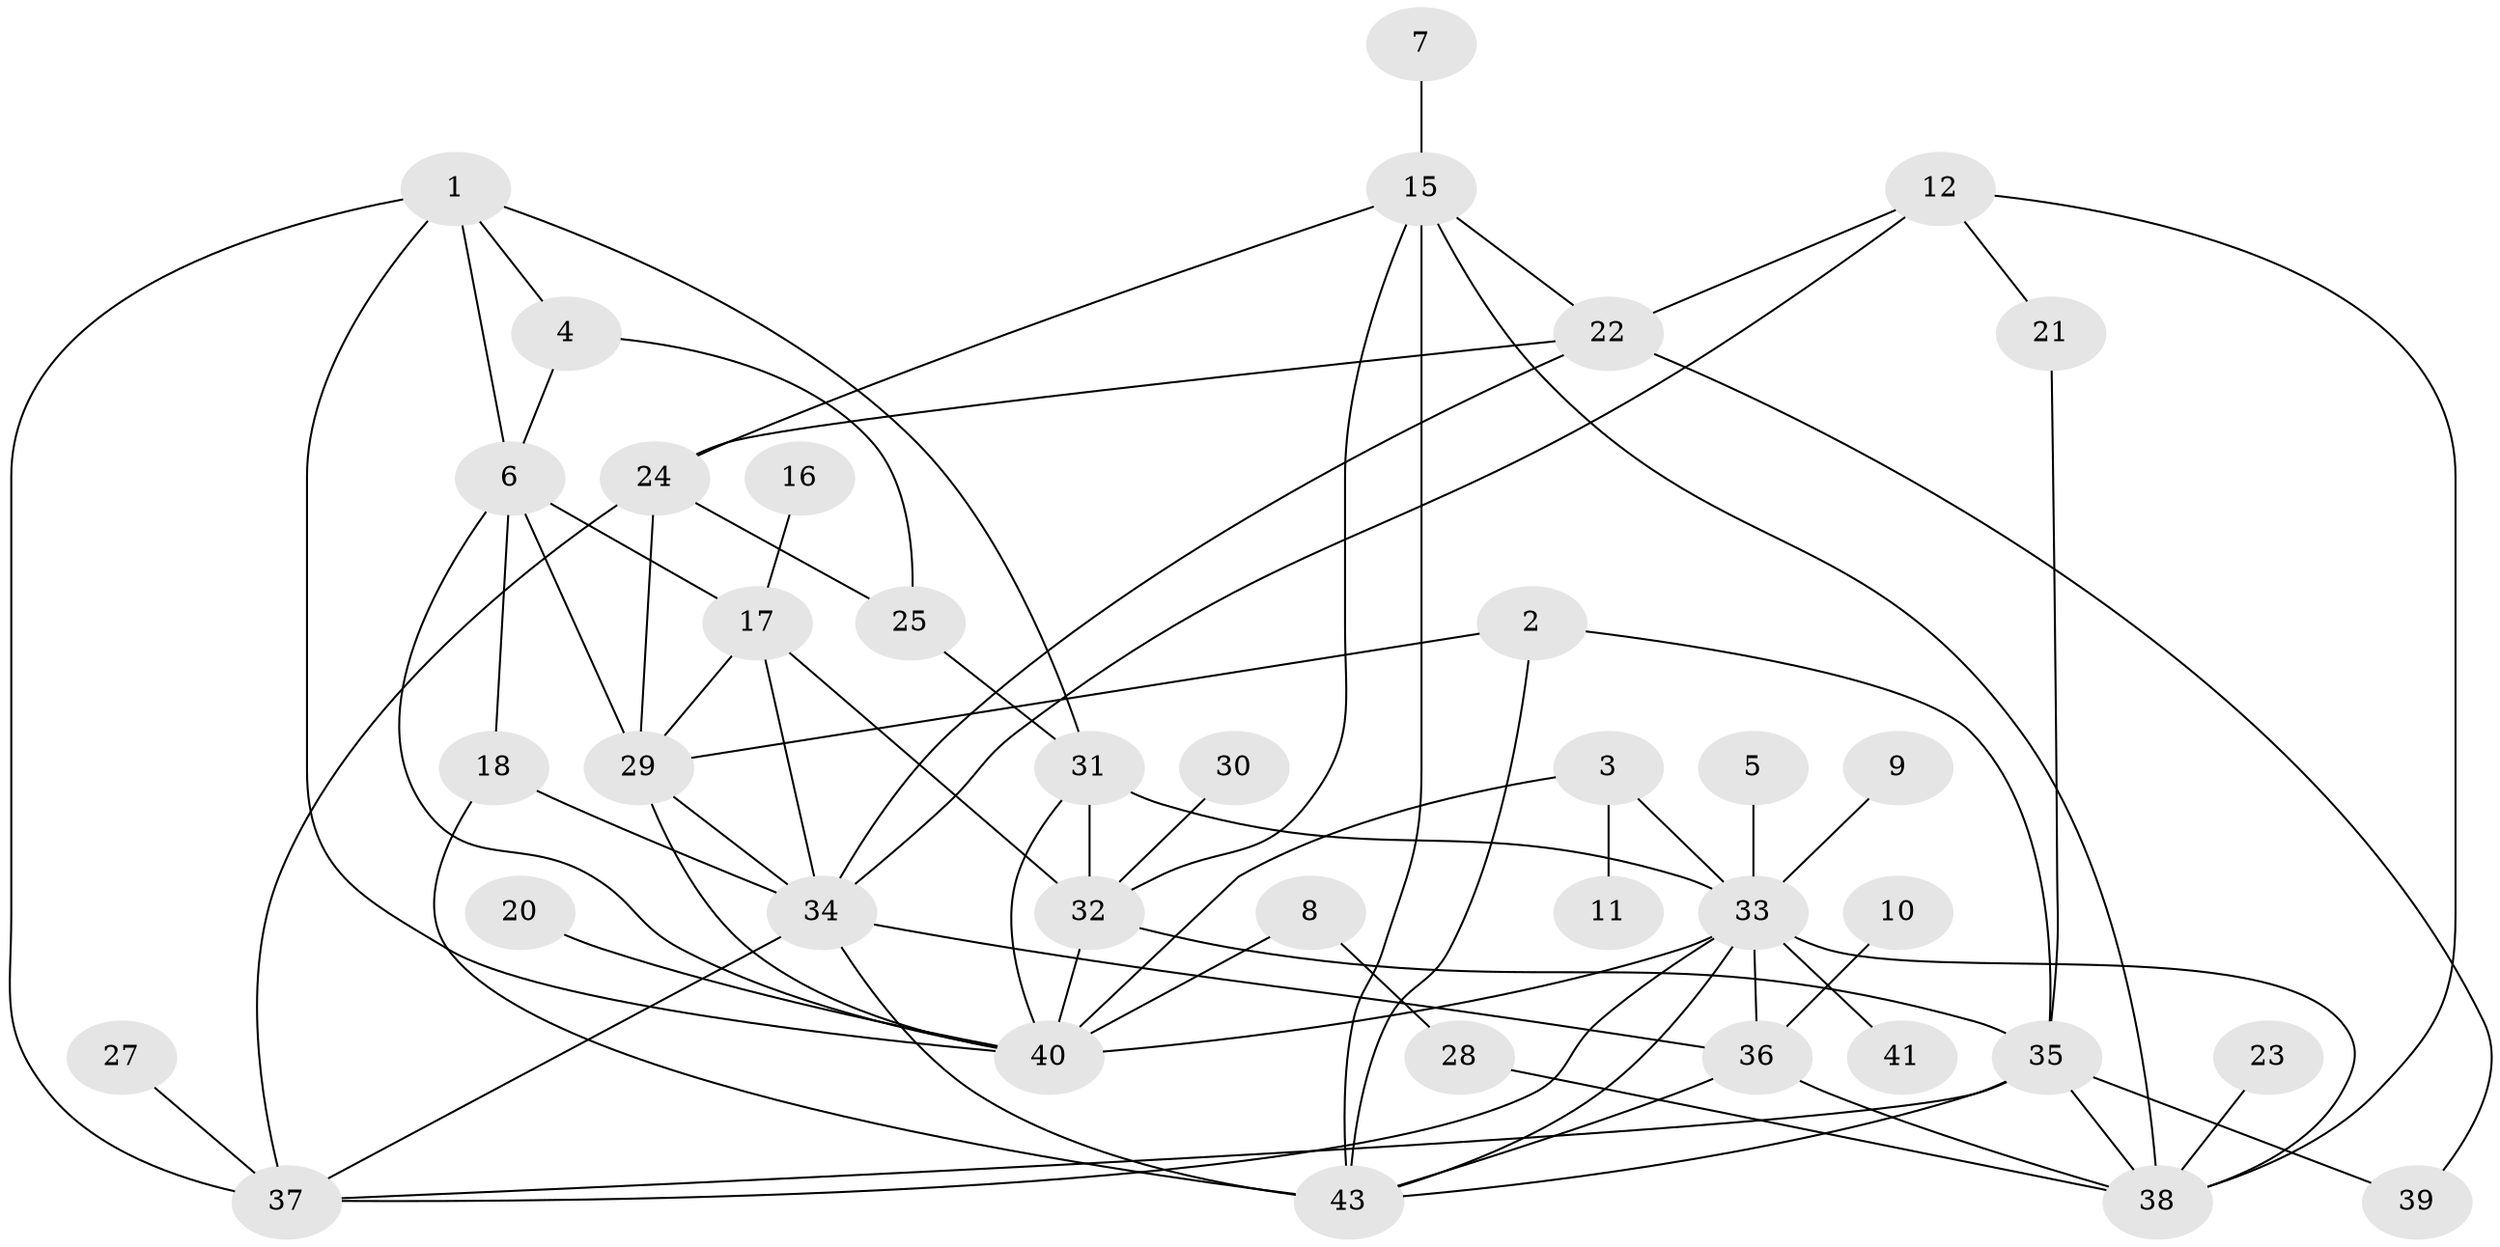 // original degree distribution, {6: 0.023529411764705882, 5: 0.11764705882352941, 3: 0.2235294117647059, 2: 0.2, 4: 0.17647058823529413, 1: 0.18823529411764706, 7: 0.011764705882352941, 0: 0.058823529411764705}
// Generated by graph-tools (version 1.1) at 2025/49/03/09/25 03:49:11]
// undirected, 38 vertices, 73 edges
graph export_dot {
graph [start="1"]
  node [color=gray90,style=filled];
  1;
  2;
  3;
  4;
  5;
  6;
  7;
  8;
  9;
  10;
  11;
  12;
  15;
  16;
  17;
  18;
  20;
  21;
  22;
  23;
  24;
  25;
  27;
  28;
  29;
  30;
  31;
  32;
  33;
  34;
  35;
  36;
  37;
  38;
  39;
  40;
  41;
  43;
  1 -- 4 [weight=1.0];
  1 -- 6 [weight=1.0];
  1 -- 31 [weight=1.0];
  1 -- 37 [weight=1.0];
  1 -- 40 [weight=1.0];
  2 -- 29 [weight=1.0];
  2 -- 35 [weight=1.0];
  2 -- 43 [weight=1.0];
  3 -- 11 [weight=1.0];
  3 -- 33 [weight=1.0];
  3 -- 40 [weight=1.0];
  4 -- 6 [weight=1.0];
  4 -- 25 [weight=1.0];
  5 -- 33 [weight=1.0];
  6 -- 17 [weight=1.0];
  6 -- 18 [weight=1.0];
  6 -- 29 [weight=2.0];
  6 -- 40 [weight=1.0];
  7 -- 15 [weight=1.0];
  8 -- 28 [weight=1.0];
  8 -- 40 [weight=1.0];
  9 -- 33 [weight=1.0];
  10 -- 36 [weight=1.0];
  12 -- 21 [weight=1.0];
  12 -- 22 [weight=1.0];
  12 -- 34 [weight=1.0];
  12 -- 38 [weight=1.0];
  15 -- 22 [weight=1.0];
  15 -- 24 [weight=1.0];
  15 -- 32 [weight=1.0];
  15 -- 38 [weight=1.0];
  15 -- 43 [weight=1.0];
  16 -- 17 [weight=1.0];
  17 -- 29 [weight=1.0];
  17 -- 32 [weight=1.0];
  17 -- 34 [weight=1.0];
  18 -- 34 [weight=1.0];
  18 -- 43 [weight=1.0];
  20 -- 40 [weight=1.0];
  21 -- 35 [weight=1.0];
  22 -- 24 [weight=1.0];
  22 -- 34 [weight=1.0];
  22 -- 39 [weight=1.0];
  23 -- 38 [weight=1.0];
  24 -- 25 [weight=1.0];
  24 -- 29 [weight=1.0];
  24 -- 37 [weight=1.0];
  25 -- 31 [weight=1.0];
  27 -- 37 [weight=1.0];
  28 -- 38 [weight=1.0];
  29 -- 34 [weight=1.0];
  29 -- 40 [weight=1.0];
  30 -- 32 [weight=1.0];
  31 -- 32 [weight=1.0];
  31 -- 33 [weight=1.0];
  31 -- 40 [weight=1.0];
  32 -- 35 [weight=1.0];
  32 -- 40 [weight=2.0];
  33 -- 36 [weight=1.0];
  33 -- 37 [weight=1.0];
  33 -- 38 [weight=1.0];
  33 -- 40 [weight=1.0];
  33 -- 41 [weight=1.0];
  33 -- 43 [weight=1.0];
  34 -- 36 [weight=1.0];
  34 -- 37 [weight=1.0];
  34 -- 43 [weight=1.0];
  35 -- 37 [weight=1.0];
  35 -- 38 [weight=1.0];
  35 -- 39 [weight=1.0];
  35 -- 43 [weight=1.0];
  36 -- 38 [weight=1.0];
  36 -- 43 [weight=1.0];
}
